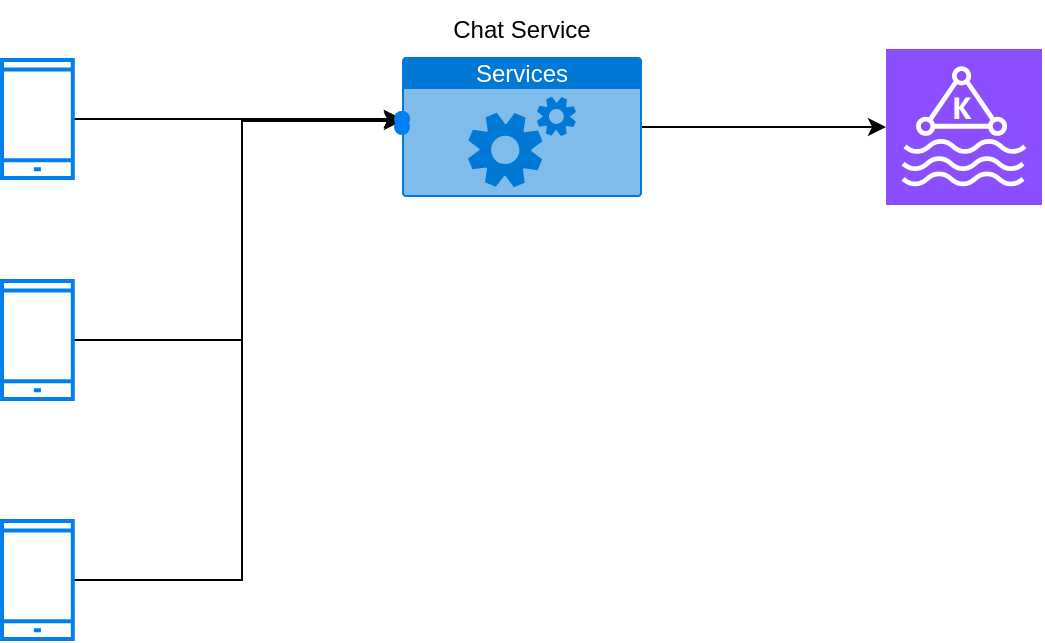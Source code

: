 <mxfile version="21.7.5" type="github">
  <diagram name="Page-1" id="HkeKC2RD16-9pxQuGfAg">
    <mxGraphModel dx="1035" dy="540" grid="1" gridSize="10" guides="1" tooltips="1" connect="1" arrows="1" fold="1" page="1" pageScale="1" pageWidth="850" pageHeight="1100" math="0" shadow="0">
      <root>
        <mxCell id="0" />
        <mxCell id="1" parent="0" />
        <mxCell id="OhlYMunK3s7UU5Id4ylo-1" value="" style="sketch=0;points=[[0,0,0],[0.25,0,0],[0.5,0,0],[0.75,0,0],[1,0,0],[0,1,0],[0.25,1,0],[0.5,1,0],[0.75,1,0],[1,1,0],[0,0.25,0],[0,0.5,0],[0,0.75,0],[1,0.25,0],[1,0.5,0],[1,0.75,0]];outlineConnect=0;fontColor=#232F3E;fillColor=#8C4FFF;strokeColor=#ffffff;dashed=0;verticalLabelPosition=bottom;verticalAlign=top;align=center;html=1;fontSize=12;fontStyle=0;aspect=fixed;shape=mxgraph.aws4.resourceIcon;resIcon=mxgraph.aws4.managed_streaming_for_kafka;" vertex="1" parent="1">
          <mxGeometry x="482" y="224.5" width="78" height="78" as="geometry" />
        </mxCell>
        <mxCell id="OhlYMunK3s7UU5Id4ylo-5" value="" style="edgeStyle=orthogonalEdgeStyle;rounded=0;orthogonalLoop=1;jettySize=auto;html=1;" edge="1" parent="1" source="OhlYMunK3s7UU5Id4ylo-2" target="OhlYMunK3s7UU5Id4ylo-4">
          <mxGeometry relative="1" as="geometry" />
        </mxCell>
        <mxCell id="OhlYMunK3s7UU5Id4ylo-2" value="" style="html=1;verticalLabelPosition=bottom;align=center;labelBackgroundColor=#ffffff;verticalAlign=top;strokeWidth=2;strokeColor=#0080F0;shadow=0;dashed=0;shape=mxgraph.ios7.icons.smartphone;" vertex="1" parent="1">
          <mxGeometry x="40" y="230" width="35.4" height="59" as="geometry" />
        </mxCell>
        <mxCell id="OhlYMunK3s7UU5Id4ylo-3" value="Services" style="html=1;whiteSpace=wrap;strokeColor=none;fillColor=#0079D6;labelPosition=center;verticalLabelPosition=middle;verticalAlign=top;align=center;fontSize=12;outlineConnect=0;spacingTop=-6;fontColor=#FFFFFF;sketch=0;shape=mxgraph.sitemap.services;" vertex="1" parent="1">
          <mxGeometry x="240" y="228.5" width="120" height="70" as="geometry" />
        </mxCell>
        <mxCell id="OhlYMunK3s7UU5Id4ylo-4" value="" style="shape=waypoint;sketch=0;size=6;pointerEvents=1;points=[];fillColor=default;resizable=0;rotatable=0;perimeter=centerPerimeter;snapToPoint=1;verticalAlign=top;strokeColor=#0080F0;labelBackgroundColor=#ffffff;strokeWidth=2;shadow=0;dashed=0;" vertex="1" parent="1">
          <mxGeometry x="230" y="249.5" width="20" height="20" as="geometry" />
        </mxCell>
        <mxCell id="OhlYMunK3s7UU5Id4ylo-6" value="" style="edgeStyle=orthogonalEdgeStyle;rounded=0;orthogonalLoop=1;jettySize=auto;html=1;exitX=1;exitY=0.5;exitDx=0;exitDy=0;exitPerimeter=0;entryX=0;entryY=0.5;entryDx=0;entryDy=0;entryPerimeter=0;" edge="1" parent="1" source="OhlYMunK3s7UU5Id4ylo-3" target="OhlYMunK3s7UU5Id4ylo-1">
          <mxGeometry relative="1" as="geometry">
            <mxPoint x="340" y="259" as="sourcePoint" />
            <mxPoint x="480" y="259" as="targetPoint" />
          </mxGeometry>
        </mxCell>
        <mxCell id="OhlYMunK3s7UU5Id4ylo-11" value="" style="edgeStyle=orthogonalEdgeStyle;rounded=0;orthogonalLoop=1;jettySize=auto;html=1;" edge="1" parent="1" source="OhlYMunK3s7UU5Id4ylo-8" target="OhlYMunK3s7UU5Id4ylo-10">
          <mxGeometry relative="1" as="geometry">
            <Array as="points">
              <mxPoint x="160" y="370.5" />
              <mxPoint x="160" y="259.5" />
            </Array>
          </mxGeometry>
        </mxCell>
        <mxCell id="OhlYMunK3s7UU5Id4ylo-8" value="" style="html=1;verticalLabelPosition=bottom;align=center;labelBackgroundColor=#ffffff;verticalAlign=top;strokeWidth=2;strokeColor=#0080F0;shadow=0;dashed=0;shape=mxgraph.ios7.icons.smartphone;" vertex="1" parent="1">
          <mxGeometry x="40" y="340.5" width="35.4" height="59" as="geometry" />
        </mxCell>
        <mxCell id="OhlYMunK3s7UU5Id4ylo-13" value="" style="edgeStyle=orthogonalEdgeStyle;rounded=0;orthogonalLoop=1;jettySize=auto;html=1;" edge="1" parent="1" source="OhlYMunK3s7UU5Id4ylo-9">
          <mxGeometry relative="1" as="geometry">
            <mxPoint x="240" y="260.5" as="targetPoint" />
            <Array as="points">
              <mxPoint x="160" y="490.5" />
              <mxPoint x="160" y="260.5" />
            </Array>
          </mxGeometry>
        </mxCell>
        <mxCell id="OhlYMunK3s7UU5Id4ylo-9" value="" style="html=1;verticalLabelPosition=bottom;align=center;labelBackgroundColor=#ffffff;verticalAlign=top;strokeWidth=2;strokeColor=#0080F0;shadow=0;dashed=0;shape=mxgraph.ios7.icons.smartphone;" vertex="1" parent="1">
          <mxGeometry x="40" y="460.5" width="35.4" height="59" as="geometry" />
        </mxCell>
        <mxCell id="OhlYMunK3s7UU5Id4ylo-10" value="" style="shape=waypoint;sketch=0;size=6;pointerEvents=1;points=[];fillColor=default;resizable=0;rotatable=0;perimeter=centerPerimeter;snapToPoint=1;verticalAlign=top;strokeColor=#0080F0;labelBackgroundColor=#ffffff;strokeWidth=2;shadow=0;dashed=0;" vertex="1" parent="1">
          <mxGeometry x="230" y="249.5" width="20" height="20" as="geometry" />
        </mxCell>
        <mxCell id="OhlYMunK3s7UU5Id4ylo-12" value="" style="shape=waypoint;sketch=0;size=6;pointerEvents=1;points=[];fillColor=default;resizable=0;rotatable=0;perimeter=centerPerimeter;snapToPoint=1;verticalAlign=top;strokeColor=#0080F0;labelBackgroundColor=#ffffff;strokeWidth=2;shadow=0;dashed=0;" vertex="1" parent="1">
          <mxGeometry x="230" y="253.5" width="20" height="20" as="geometry" />
        </mxCell>
        <mxCell id="OhlYMunK3s7UU5Id4ylo-15" value="Chat Service" style="text;html=1;strokeColor=none;fillColor=none;align=center;verticalAlign=middle;whiteSpace=wrap;rounded=0;" vertex="1" parent="1">
          <mxGeometry x="255" y="200" width="90" height="30" as="geometry" />
        </mxCell>
      </root>
    </mxGraphModel>
  </diagram>
</mxfile>
